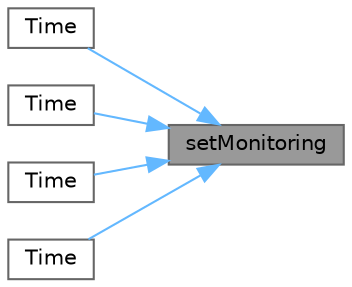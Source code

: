 digraph "setMonitoring"
{
 // LATEX_PDF_SIZE
  bgcolor="transparent";
  edge [fontname=Helvetica,fontsize=10,labelfontname=Helvetica,labelfontsize=10];
  node [fontname=Helvetica,fontsize=10,shape=box,height=0.2,width=0.4];
  rankdir="RL";
  Node1 [id="Node000001",label="setMonitoring",height=0.2,width=0.4,color="gray40", fillcolor="grey60", style="filled", fontcolor="black",tooltip=" "];
  Node1 -> Node2 [id="edge1_Node000001_Node000002",dir="back",color="steelblue1",style="solid",tooltip=" "];
  Node2 [id="Node000002",label="Time",height=0.2,width=0.4,color="grey40", fillcolor="white", style="filled",URL="$classFoam_1_1Time.html#ae169297f45cc325e7222d714df8d86f3",tooltip=" "];
  Node1 -> Node3 [id="edge2_Node000001_Node000003",dir="back",color="steelblue1",style="solid",tooltip=" "];
  Node3 [id="Node000003",label="Time",height=0.2,width=0.4,color="grey40", fillcolor="white", style="filled",URL="$classFoam_1_1Time.html#a0c5686f22fe8a591962cb50dbe29dd4e",tooltip=" "];
  Node1 -> Node4 [id="edge3_Node000001_Node000004",dir="back",color="steelblue1",style="solid",tooltip=" "];
  Node4 [id="Node000004",label="Time",height=0.2,width=0.4,color="grey40", fillcolor="white", style="filled",URL="$classFoam_1_1Time.html#a2b0b679e1e228162bcff68878b3b4ad5",tooltip=" "];
  Node1 -> Node5 [id="edge4_Node000001_Node000005",dir="back",color="steelblue1",style="solid",tooltip=" "];
  Node5 [id="Node000005",label="Time",height=0.2,width=0.4,color="grey40", fillcolor="white", style="filled",URL="$classFoam_1_1Time.html#a44fb2ba4ceb00d9c19eca110cb79ea25",tooltip=" "];
}
